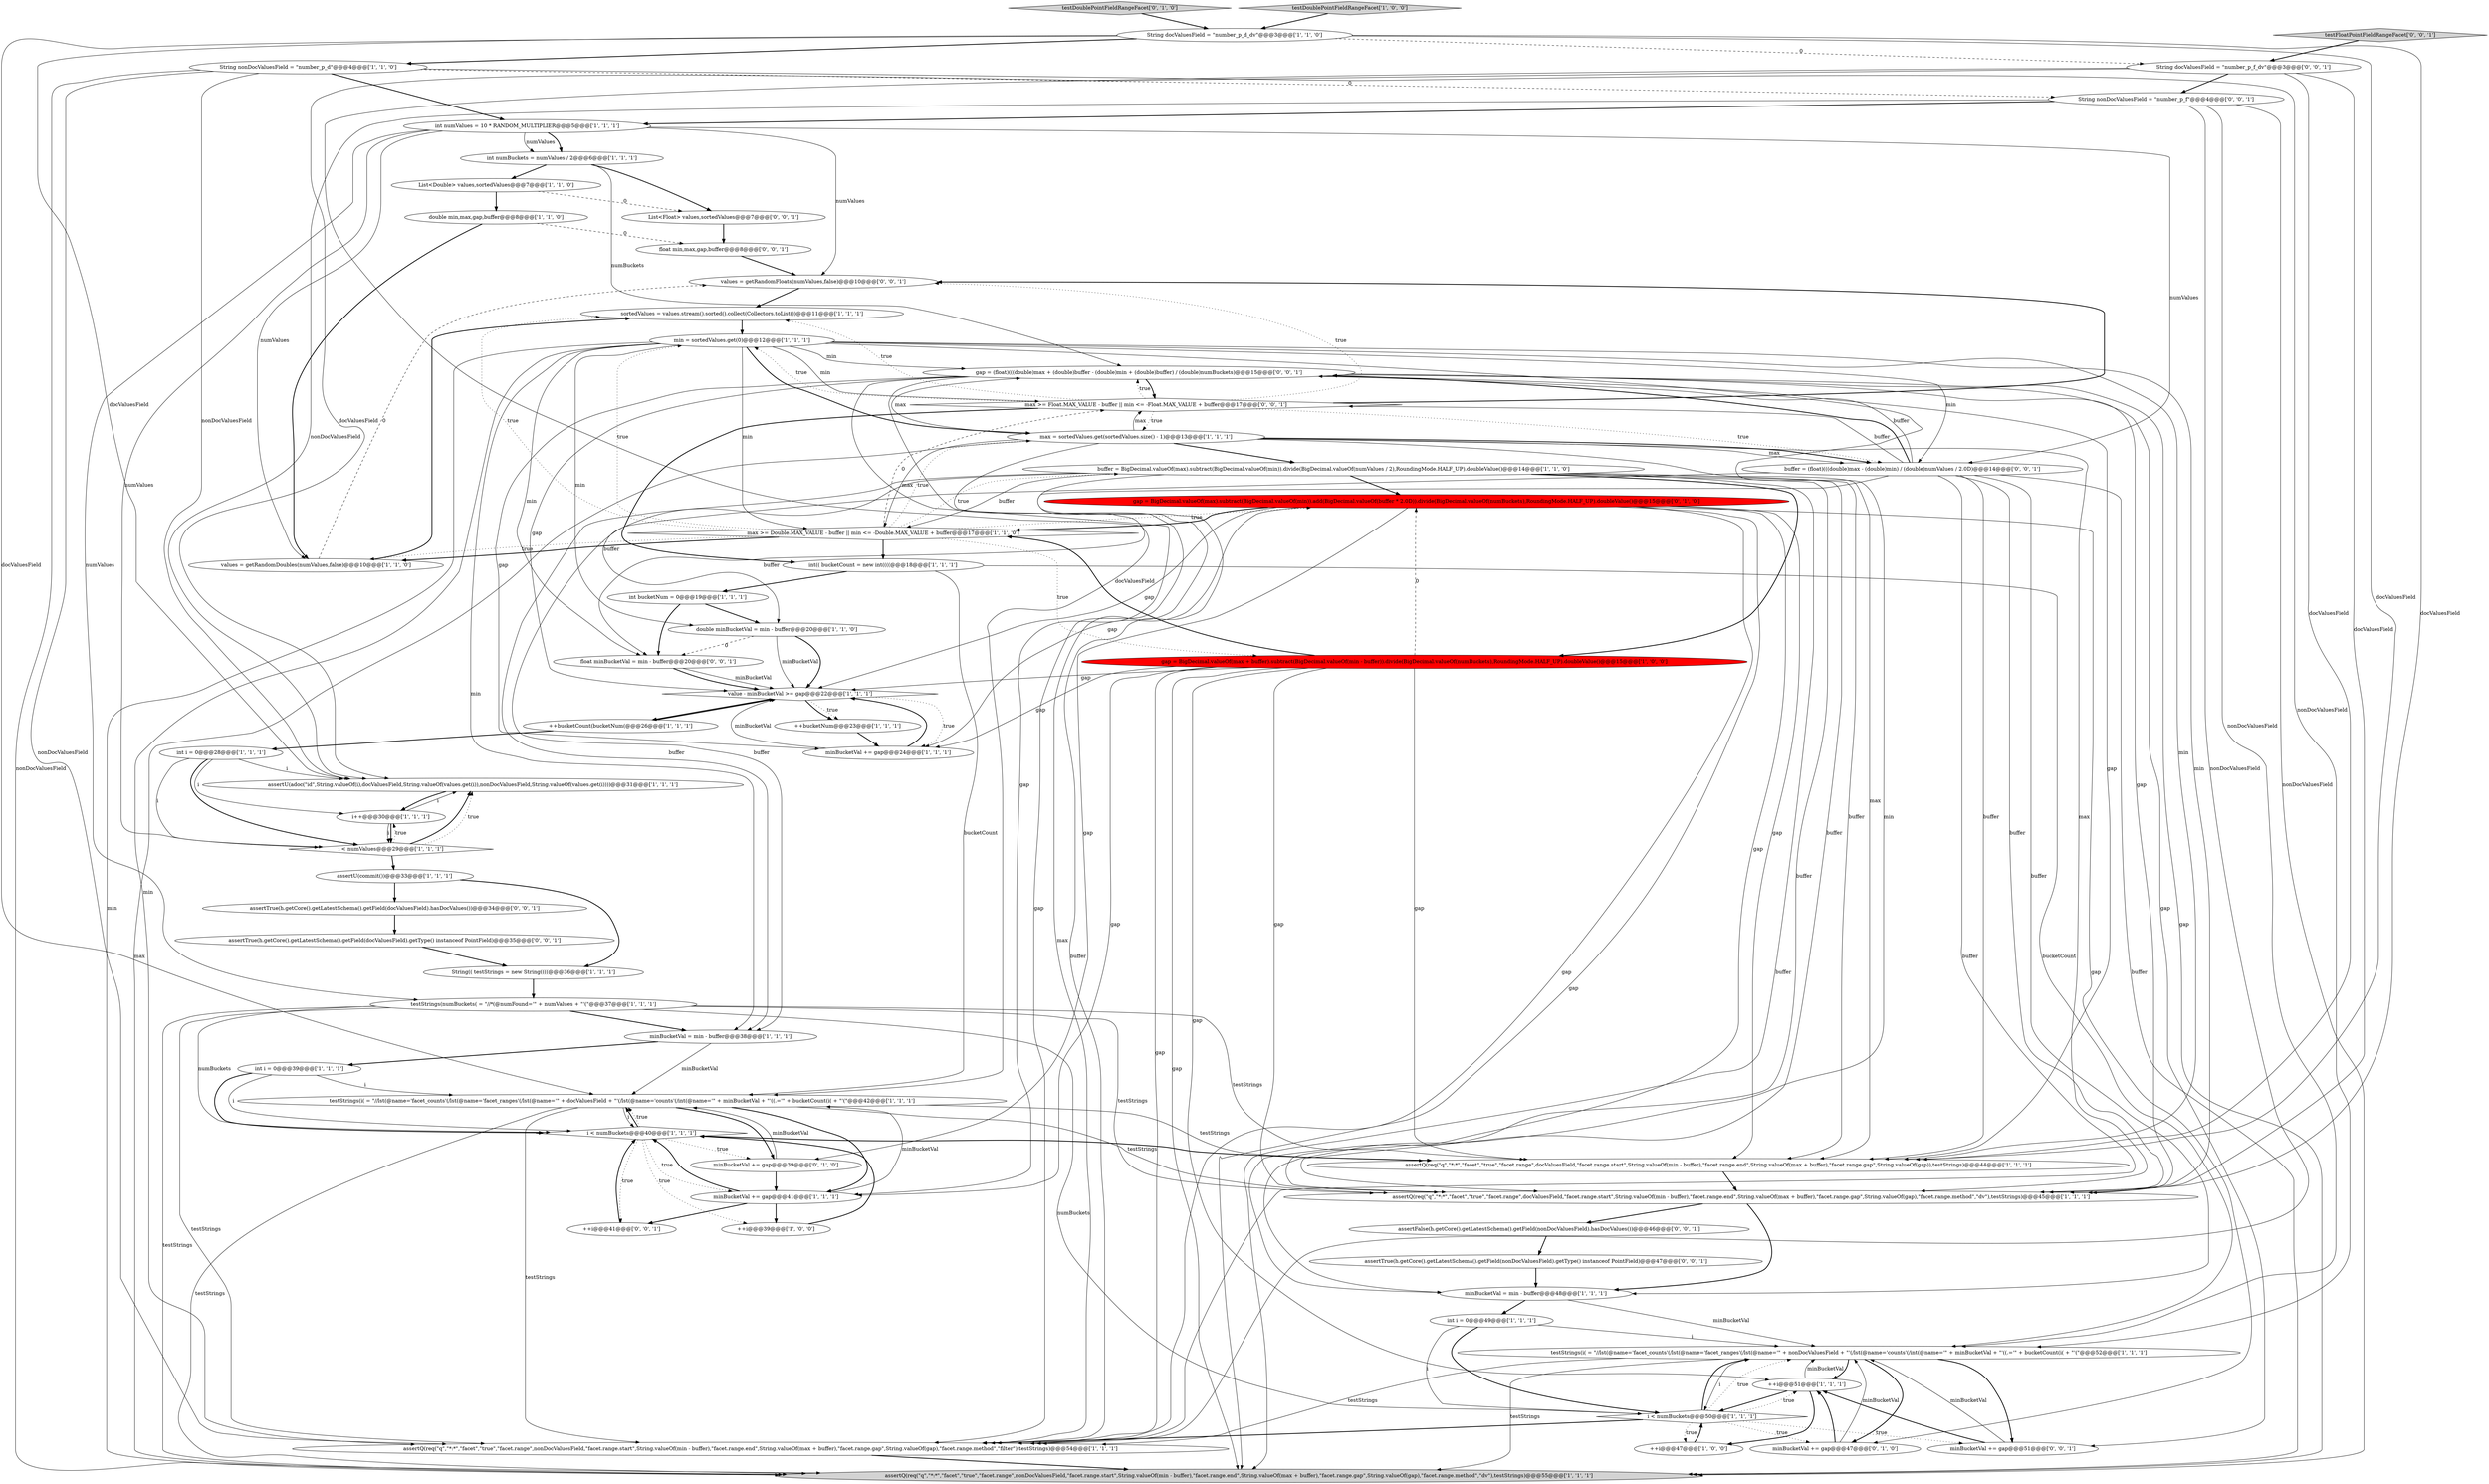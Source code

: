 digraph {
47 [style = filled, label = "testDoublePointFieldRangeFacet['0', '1', '0']", fillcolor = lightgray, shape = diamond image = "AAA0AAABBB2BBB"];
32 [style = filled, label = "buffer = BigDecimal.valueOf(max).subtract(BigDecimal.valueOf(min)).divide(BigDecimal.valueOf(numValues / 2),RoundingMode.HALF_UP).doubleValue()@@@14@@@['1', '1', '0']", fillcolor = white, shape = ellipse image = "AAA0AAABBB1BBB"];
40 [style = filled, label = "testDoublePointFieldRangeFacet['1', '0', '0']", fillcolor = lightgray, shape = diamond image = "AAA0AAABBB1BBB"];
22 [style = filled, label = "List<Double> values,sortedValues@@@7@@@['1', '1', '0']", fillcolor = white, shape = ellipse image = "AAA0AAABBB1BBB"];
11 [style = filled, label = "++i@@@51@@@['1', '1', '1']", fillcolor = white, shape = ellipse image = "AAA0AAABBB1BBB"];
37 [style = filled, label = "String(( testStrings = new String((((@@@36@@@['1', '1', '1']", fillcolor = white, shape = ellipse image = "AAA0AAABBB1BBB"];
51 [style = filled, label = "testFloatPointFieldRangeFacet['0', '0', '1']", fillcolor = lightgray, shape = diamond image = "AAA0AAABBB3BBB"];
38 [style = filled, label = "int numValues = 10 * RANDOM_MULTIPLIER@@@5@@@['1', '1', '1']", fillcolor = white, shape = ellipse image = "AAA0AAABBB1BBB"];
59 [style = filled, label = "assertTrue(h.getCore().getLatestSchema().getField(nonDocValuesField).getType() instanceof PointField)@@@47@@@['0', '0', '1']", fillcolor = white, shape = ellipse image = "AAA0AAABBB3BBB"];
49 [style = filled, label = "float min,max,gap,buffer@@@8@@@['0', '0', '1']", fillcolor = white, shape = ellipse image = "AAA0AAABBB3BBB"];
39 [style = filled, label = "testStrings(i( = \"//lst(@name='facet_counts'(/lst(@name='facet_ranges'(/lst(@name='\" + docValuesField + \"'(/lst(@name='counts'(/int(@name='\" + minBucketVal + \"'((.='\" + bucketCount(i( + \"'(\"@@@42@@@['1', '1', '1']", fillcolor = white, shape = ellipse image = "AAA0AAABBB1BBB"];
2 [style = filled, label = "assertQ(req(\"q\",\"*:*\",\"facet\",\"true\",\"facet.range\",docValuesField,\"facet.range.start\",String.valueOf(min - buffer),\"facet.range.end\",String.valueOf(max + buffer),\"facet.range.gap\",String.valueOf(gap),\"facet.range.method\",\"dv\"),testStrings)@@@45@@@['1', '1', '1']", fillcolor = white, shape = ellipse image = "AAA0AAABBB1BBB"];
46 [style = filled, label = "minBucketVal += gap@@@47@@@['0', '1', '0']", fillcolor = white, shape = ellipse image = "AAA0AAABBB2BBB"];
9 [style = filled, label = "i < numBuckets@@@40@@@['1', '1', '1']", fillcolor = white, shape = diamond image = "AAA0AAABBB1BBB"];
43 [style = filled, label = "int numBuckets = numValues / 2@@@6@@@['1', '1', '1']", fillcolor = white, shape = ellipse image = "AAA0AAABBB1BBB"];
58 [style = filled, label = "gap = (float)(((double)max + (double)buffer - (double)min + (double)buffer) / (double)numBuckets)@@@15@@@['0', '0', '1']", fillcolor = white, shape = ellipse image = "AAA0AAABBB3BBB"];
33 [style = filled, label = "String nonDocValuesField = \"number_p_d\"@@@4@@@['1', '1', '0']", fillcolor = white, shape = ellipse image = "AAA0AAABBB1BBB"];
60 [style = filled, label = "String docValuesField = \"number_p_f_dv\"@@@3@@@['0', '0', '1']", fillcolor = white, shape = ellipse image = "AAA0AAABBB3BBB"];
62 [style = filled, label = "List<Float> values,sortedValues@@@7@@@['0', '0', '1']", fillcolor = white, shape = ellipse image = "AAA0AAABBB3BBB"];
16 [style = filled, label = "testStrings(i( = \"//lst(@name='facet_counts'(/lst(@name='facet_ranges'(/lst(@name='\" + nonDocValuesField + \"'(/lst(@name='counts'(/int(@name='\" + minBucketVal + \"'((.='\" + bucketCount(i( + \"'(\"@@@52@@@['1', '1', '1']", fillcolor = white, shape = ellipse image = "AAA0AAABBB1BBB"];
44 [style = filled, label = "gap = BigDecimal.valueOf(max).subtract(BigDecimal.valueOf(min)).add(BigDecimal.valueOf(buffer * 2.0D)).divide(BigDecimal.valueOf(numBuckets),RoundingMode.HALF_UP).doubleValue()@@@15@@@['0', '1', '0']", fillcolor = red, shape = ellipse image = "AAA1AAABBB2BBB"];
36 [style = filled, label = "++bucketNum@@@23@@@['1', '1', '1']", fillcolor = white, shape = ellipse image = "AAA0AAABBB1BBB"];
25 [style = filled, label = "double min,max,gap,buffer@@@8@@@['1', '1', '0']", fillcolor = white, shape = ellipse image = "AAA0AAABBB1BBB"];
6 [style = filled, label = "++i@@@47@@@['1', '0', '0']", fillcolor = white, shape = ellipse image = "AAA0AAABBB1BBB"];
57 [style = filled, label = "float minBucketVal = min - buffer@@@20@@@['0', '0', '1']", fillcolor = white, shape = ellipse image = "AAA0AAABBB3BBB"];
19 [style = filled, label = "int i = 0@@@39@@@['1', '1', '1']", fillcolor = white, shape = ellipse image = "AAA0AAABBB1BBB"];
42 [style = filled, label = "assertU(adoc(\"id\",String.valueOf(i),docValuesField,String.valueOf(values.get(i)),nonDocValuesField,String.valueOf(values.get(i))))@@@31@@@['1', '1', '1']", fillcolor = white, shape = ellipse image = "AAA0AAABBB1BBB"];
15 [style = filled, label = "i < numBuckets@@@50@@@['1', '1', '1']", fillcolor = white, shape = diamond image = "AAA0AAABBB1BBB"];
52 [style = filled, label = "max >= Float.MAX_VALUE - buffer || min <= -Float.MAX_VALUE + buffer@@@17@@@['0', '0', '1']", fillcolor = white, shape = diamond image = "AAA0AAABBB3BBB"];
21 [style = filled, label = "int(( bucketCount = new int((((@@@18@@@['1', '1', '1']", fillcolor = white, shape = ellipse image = "AAA0AAABBB1BBB"];
1 [style = filled, label = "assertQ(req(\"q\",\"*:*\",\"facet\",\"true\",\"facet.range\",docValuesField,\"facet.range.start\",String.valueOf(min - buffer),\"facet.range.end\",String.valueOf(max + buffer),\"facet.range.gap\",String.valueOf(gap)),testStrings)@@@44@@@['1', '1', '1']", fillcolor = white, shape = ellipse image = "AAA0AAABBB1BBB"];
5 [style = filled, label = "++bucketCount(bucketNum(@@@26@@@['1', '1', '1']", fillcolor = white, shape = ellipse image = "AAA0AAABBB1BBB"];
63 [style = filled, label = "assertFalse(h.getCore().getLatestSchema().getField(nonDocValuesField).hasDocValues())@@@46@@@['0', '0', '1']", fillcolor = white, shape = ellipse image = "AAA0AAABBB3BBB"];
10 [style = filled, label = "minBucketVal = min - buffer@@@48@@@['1', '1', '1']", fillcolor = white, shape = ellipse image = "AAA0AAABBB1BBB"];
55 [style = filled, label = "assertTrue(h.getCore().getLatestSchema().getField(docValuesField).getType() instanceof PointField)@@@35@@@['0', '0', '1']", fillcolor = white, shape = ellipse image = "AAA0AAABBB3BBB"];
7 [style = filled, label = "value - minBucketVal >= gap@@@22@@@['1', '1', '1']", fillcolor = white, shape = diamond image = "AAA0AAABBB1BBB"];
56 [style = filled, label = "minBucketVal += gap@@@51@@@['0', '0', '1']", fillcolor = white, shape = ellipse image = "AAA0AAABBB3BBB"];
61 [style = filled, label = "assertTrue(h.getCore().getLatestSchema().getField(docValuesField).hasDocValues())@@@34@@@['0', '0', '1']", fillcolor = white, shape = ellipse image = "AAA0AAABBB3BBB"];
27 [style = filled, label = "min = sortedValues.get(0)@@@12@@@['1', '1', '1']", fillcolor = white, shape = ellipse image = "AAA0AAABBB1BBB"];
24 [style = filled, label = "int i = 0@@@49@@@['1', '1', '1']", fillcolor = white, shape = ellipse image = "AAA0AAABBB1BBB"];
17 [style = filled, label = "double minBucketVal = min - buffer@@@20@@@['1', '1', '0']", fillcolor = white, shape = ellipse image = "AAA0AAABBB1BBB"];
0 [style = filled, label = "testStrings(numBuckets( = \"//*(@numFound='\" + numValues + \"'(\"@@@37@@@['1', '1', '1']", fillcolor = white, shape = ellipse image = "AAA0AAABBB1BBB"];
30 [style = filled, label = "max = sortedValues.get(sortedValues.size() - 1)@@@13@@@['1', '1', '1']", fillcolor = white, shape = ellipse image = "AAA0AAABBB1BBB"];
12 [style = filled, label = "minBucketVal = min - buffer@@@38@@@['1', '1', '1']", fillcolor = white, shape = ellipse image = "AAA0AAABBB1BBB"];
3 [style = filled, label = "++i@@@39@@@['1', '0', '0']", fillcolor = white, shape = ellipse image = "AAA0AAABBB1BBB"];
14 [style = filled, label = "max >= Double.MAX_VALUE - buffer || min <= -Double.MAX_VALUE + buffer@@@17@@@['1', '1', '0']", fillcolor = white, shape = diamond image = "AAA0AAABBB1BBB"];
26 [style = filled, label = "i < numValues@@@29@@@['1', '1', '1']", fillcolor = white, shape = diamond image = "AAA0AAABBB1BBB"];
53 [style = filled, label = "++i@@@41@@@['0', '0', '1']", fillcolor = white, shape = ellipse image = "AAA0AAABBB3BBB"];
54 [style = filled, label = "buffer = (float)(((double)max - (double)min) / (double)numValues / 2.0D)@@@14@@@['0', '0', '1']", fillcolor = white, shape = ellipse image = "AAA0AAABBB3BBB"];
4 [style = filled, label = "values = getRandomDoubles(numValues,false)@@@10@@@['1', '1', '0']", fillcolor = white, shape = ellipse image = "AAA0AAABBB1BBB"];
18 [style = filled, label = "int bucketNum = 0@@@19@@@['1', '1', '1']", fillcolor = white, shape = ellipse image = "AAA0AAABBB1BBB"];
8 [style = filled, label = "int i = 0@@@28@@@['1', '1', '1']", fillcolor = white, shape = ellipse image = "AAA0AAABBB1BBB"];
13 [style = filled, label = "sortedValues = values.stream().sorted().collect(Collectors.toList())@@@11@@@['1', '1', '1']", fillcolor = white, shape = ellipse image = "AAA0AAABBB1BBB"];
28 [style = filled, label = "i++@@@30@@@['1', '1', '1']", fillcolor = white, shape = ellipse image = "AAA0AAABBB1BBB"];
31 [style = filled, label = "assertQ(req(\"q\",\"*:*\",\"facet\",\"true\",\"facet.range\",nonDocValuesField,\"facet.range.start\",String.valueOf(min - buffer),\"facet.range.end\",String.valueOf(max + buffer),\"facet.range.gap\",String.valueOf(gap),\"facet.range.method\",\"filter\"),testStrings)@@@54@@@['1', '1', '1']", fillcolor = white, shape = ellipse image = "AAA0AAABBB1BBB"];
23 [style = filled, label = "String docValuesField = \"number_p_d_dv\"@@@3@@@['1', '1', '0']", fillcolor = white, shape = ellipse image = "AAA0AAABBB1BBB"];
34 [style = filled, label = "assertU(commit())@@@33@@@['1', '1', '1']", fillcolor = white, shape = ellipse image = "AAA0AAABBB1BBB"];
35 [style = filled, label = "gap = BigDecimal.valueOf(max + buffer).subtract(BigDecimal.valueOf(min - buffer)).divide(BigDecimal.valueOf(numBuckets),RoundingMode.HALF_UP).doubleValue()@@@15@@@['1', '0', '0']", fillcolor = red, shape = ellipse image = "AAA1AAABBB1BBB"];
41 [style = filled, label = "minBucketVal += gap@@@24@@@['1', '1', '1']", fillcolor = white, shape = ellipse image = "AAA0AAABBB1BBB"];
45 [style = filled, label = "minBucketVal += gap@@@39@@@['0', '1', '0']", fillcolor = white, shape = ellipse image = "AAA0AAABBB2BBB"];
50 [style = filled, label = "values = getRandomFloats(numValues,false)@@@10@@@['0', '0', '1']", fillcolor = white, shape = ellipse image = "AAA0AAABBB3BBB"];
48 [style = filled, label = "String nonDocValuesField = \"number_p_f\"@@@4@@@['0', '0', '1']", fillcolor = white, shape = ellipse image = "AAA0AAABBB3BBB"];
29 [style = filled, label = "assertQ(req(\"q\",\"*:*\",\"facet\",\"true\",\"facet.range\",nonDocValuesField,\"facet.range.start\",String.valueOf(min - buffer),\"facet.range.end\",String.valueOf(max + buffer),\"facet.range.gap\",String.valueOf(gap),\"facet.range.method\",\"dv\"),testStrings)@@@55@@@['1', '1', '1']", fillcolor = lightgray, shape = ellipse image = "AAA0AAABBB1BBB"];
20 [style = filled, label = "minBucketVal += gap@@@41@@@['1', '1', '1']", fillcolor = white, shape = ellipse image = "AAA0AAABBB1BBB"];
54->12 [style = solid, label="buffer"];
35->11 [style = solid, label="gap"];
32->35 [style = bold, label=""];
27->12 [style = solid, label="min"];
37->0 [style = bold, label=""];
8->26 [style = solid, label="i"];
34->61 [style = bold, label=""];
33->42 [style = solid, label="nonDocValuesField"];
14->32 [style = dotted, label="true"];
58->31 [style = solid, label="gap"];
32->14 [style = solid, label="buffer"];
35->41 [style = solid, label="gap"];
20->9 [style = bold, label=""];
41->7 [style = solid, label="minBucketVal"];
7->36 [style = dotted, label="true"];
10->24 [style = bold, label=""];
26->34 [style = bold, label=""];
27->1 [style = solid, label="min"];
44->46 [style = solid, label="gap"];
46->16 [style = solid, label="minBucketVal"];
60->39 [style = solid, label="docValuesField"];
0->15 [style = solid, label="numBuckets"];
44->41 [style = solid, label="gap"];
27->31 [style = solid, label="min"];
16->15 [style = solid, label="i"];
54->31 [style = solid, label="buffer"];
54->1 [style = solid, label="buffer"];
17->7 [style = solid, label="minBucketVal"];
21->18 [style = bold, label=""];
40->23 [style = bold, label=""];
54->10 [style = solid, label="buffer"];
30->58 [style = solid, label="max"];
12->39 [style = solid, label="minBucketVal"];
54->52 [style = solid, label="buffer"];
14->44 [style = dotted, label="true"];
60->42 [style = solid, label="docValuesField"];
44->1 [style = solid, label="gap"];
23->33 [style = bold, label=""];
27->10 [style = solid, label="min"];
19->9 [style = bold, label=""];
26->28 [style = dotted, label="true"];
33->29 [style = solid, label="nonDocValuesField"];
2->63 [style = bold, label=""];
7->41 [style = dotted, label="true"];
62->49 [style = bold, label=""];
58->20 [style = solid, label="gap"];
52->30 [style = dotted, label="true"];
44->2 [style = solid, label="gap"];
35->2 [style = solid, label="gap"];
20->39 [style = solid, label="minBucketVal"];
38->0 [style = solid, label="numValues"];
30->29 [style = solid, label="max"];
52->21 [style = bold, label=""];
8->28 [style = solid, label="i"];
9->53 [style = dotted, label="true"];
27->2 [style = solid, label="min"];
10->16 [style = solid, label="minBucketVal"];
38->50 [style = solid, label="numValues"];
55->37 [style = bold, label=""];
24->16 [style = solid, label="i"];
0->9 [style = solid, label="numBuckets"];
23->39 [style = solid, label="docValuesField"];
22->25 [style = bold, label=""];
21->16 [style = solid, label="bucketCount"];
32->12 [style = solid, label="buffer"];
26->42 [style = bold, label=""];
33->31 [style = solid, label="nonDocValuesField"];
35->31 [style = solid, label="gap"];
9->39 [style = bold, label=""];
48->31 [style = solid, label="nonDocValuesField"];
36->41 [style = bold, label=""];
54->57 [style = solid, label="buffer"];
48->29 [style = solid, label="nonDocValuesField"];
16->56 [style = bold, label=""];
58->2 [style = solid, label="gap"];
27->30 [style = bold, label=""];
35->20 [style = solid, label="gap"];
27->29 [style = solid, label="min"];
31->29 [style = bold, label=""];
39->45 [style = bold, label=""];
28->42 [style = solid, label="i"];
20->3 [style = bold, label=""];
15->16 [style = dotted, label="true"];
14->27 [style = dotted, label="true"];
60->48 [style = bold, label=""];
54->58 [style = bold, label=""];
19->39 [style = solid, label="i"];
11->16 [style = solid, label="minBucketVal"];
23->60 [style = dashed, label="0"];
61->55 [style = bold, label=""];
7->5 [style = bold, label=""];
51->60 [style = bold, label=""];
39->9 [style = solid, label="i"];
22->62 [style = dashed, label="0"];
48->42 [style = solid, label="nonDocValuesField"];
30->1 [style = solid, label="max"];
45->39 [style = solid, label="minBucketVal"];
43->58 [style = solid, label="numBuckets"];
15->31 [style = bold, label=""];
30->54 [style = solid, label="max"];
4->50 [style = dashed, label="0"];
43->22 [style = bold, label=""];
57->7 [style = bold, label=""];
16->29 [style = solid, label="testStrings"];
32->31 [style = solid, label="buffer"];
5->7 [style = bold, label=""];
59->10 [style = bold, label=""];
44->31 [style = solid, label="gap"];
9->1 [style = bold, label=""];
14->4 [style = dotted, label="true"];
39->20 [style = bold, label=""];
19->9 [style = solid, label="i"];
14->21 [style = bold, label=""];
27->57 [style = solid, label="min"];
9->3 [style = dotted, label="true"];
14->4 [style = bold, label=""];
56->11 [style = bold, label=""];
54->29 [style = solid, label="buffer"];
0->29 [style = solid, label="testStrings"];
33->48 [style = dashed, label="0"];
24->15 [style = solid, label="i"];
26->42 [style = dotted, label="true"];
58->1 [style = solid, label="gap"];
48->16 [style = solid, label="nonDocValuesField"];
63->59 [style = bold, label=""];
32->17 [style = solid, label="buffer"];
27->52 [style = solid, label="min"];
0->12 [style = bold, label=""];
4->13 [style = bold, label=""];
35->7 [style = solid, label="gap"];
44->7 [style = solid, label="gap"];
44->45 [style = solid, label="gap"];
30->32 [style = bold, label=""];
28->26 [style = bold, label=""];
35->1 [style = solid, label="gap"];
50->13 [style = bold, label=""];
39->29 [style = solid, label="testStrings"];
45->20 [style = bold, label=""];
60->1 [style = solid, label="docValuesField"];
44->14 [style = bold, label=""];
25->49 [style = dashed, label="0"];
2->10 [style = bold, label=""];
35->14 [style = bold, label=""];
6->15 [style = bold, label=""];
49->50 [style = bold, label=""];
33->16 [style = solid, label="nonDocValuesField"];
38->26 [style = solid, label="numValues"];
14->52 [style = dashed, label="0"];
3->9 [style = bold, label=""];
14->30 [style = dotted, label="true"];
52->50 [style = dotted, label="true"];
39->31 [style = solid, label="testStrings"];
44->29 [style = solid, label="gap"];
13->27 [style = bold, label=""];
60->2 [style = solid, label="docValuesField"];
9->45 [style = dotted, label="true"];
32->10 [style = solid, label="buffer"];
18->57 [style = bold, label=""];
30->54 [style = bold, label=""];
9->20 [style = dotted, label="true"];
15->11 [style = dotted, label="true"];
52->13 [style = dotted, label="true"];
32->44 [style = bold, label=""];
30->31 [style = solid, label="max"];
52->50 [style = bold, label=""];
1->2 [style = bold, label=""];
42->28 [style = bold, label=""];
0->1 [style = solid, label="testStrings"];
53->9 [style = bold, label=""];
47->23 [style = bold, label=""];
52->54 [style = dotted, label="true"];
23->1 [style = solid, label="docValuesField"];
0->31 [style = solid, label="testStrings"];
7->36 [style = bold, label=""];
38->43 [style = bold, label=""];
35->29 [style = solid, label="gap"];
8->42 [style = solid, label="i"];
24->15 [style = bold, label=""];
16->46 [style = bold, label=""];
58->7 [style = solid, label="gap"];
5->8 [style = bold, label=""];
32->1 [style = solid, label="buffer"];
58->41 [style = solid, label="gap"];
43->62 [style = bold, label=""];
28->26 [style = solid, label="i"];
16->11 [style = bold, label=""];
41->7 [style = bold, label=""];
32->29 [style = solid, label="buffer"];
38->43 [style = solid, label="numValues"];
21->39 [style = solid, label="bucketCount"];
0->2 [style = solid, label="testStrings"];
23->2 [style = solid, label="docValuesField"];
54->58 [style = solid, label="buffer"];
11->6 [style = bold, label=""];
54->2 [style = solid, label="buffer"];
27->14 [style = solid, label="min"];
18->17 [style = bold, label=""];
25->4 [style = bold, label=""];
16->31 [style = solid, label="testStrings"];
39->2 [style = solid, label="testStrings"];
20->53 [style = bold, label=""];
15->16 [style = bold, label=""];
15->46 [style = dotted, label="true"];
30->2 [style = solid, label="max"];
11->15 [style = bold, label=""];
46->11 [style = bold, label=""];
14->13 [style = dotted, label="true"];
52->27 [style = dotted, label="true"];
35->44 [style = dashed, label="0"];
17->57 [style = dashed, label="0"];
17->7 [style = bold, label=""];
15->56 [style = dotted, label="true"];
23->42 [style = solid, label="docValuesField"];
48->38 [style = bold, label=""];
38->4 [style = solid, label="numValues"];
34->37 [style = bold, label=""];
27->54 [style = solid, label="min"];
52->58 [style = dotted, label="true"];
58->29 [style = solid, label="gap"];
15->6 [style = dotted, label="true"];
30->52 [style = solid, label="max"];
9->39 [style = dotted, label="true"];
33->38 [style = bold, label=""];
27->17 [style = solid, label="min"];
27->58 [style = solid, label="min"];
58->52 [style = bold, label=""];
32->2 [style = solid, label="buffer"];
57->7 [style = solid, label="minBucketVal"];
56->16 [style = solid, label="minBucketVal"];
14->35 [style = dotted, label="true"];
12->19 [style = bold, label=""];
30->14 [style = solid, label="max"];
38->54 [style = solid, label="numValues"];
58->56 [style = solid, label="gap"];
39->1 [style = solid, label="testStrings"];
8->26 [style = bold, label=""];
}
